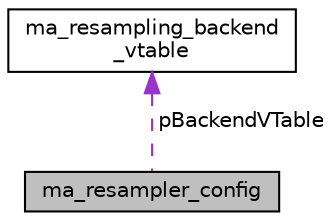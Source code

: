 digraph "ma_resampler_config"
{
 // LATEX_PDF_SIZE
  edge [fontname="Helvetica",fontsize="10",labelfontname="Helvetica",labelfontsize="10"];
  node [fontname="Helvetica",fontsize="10",shape=record];
  Node1 [label="ma_resampler_config",height=0.2,width=0.4,color="black", fillcolor="grey75", style="filled", fontcolor="black",tooltip=" "];
  Node2 -> Node1 [dir="back",color="darkorchid3",fontsize="10",style="dashed",label=" pBackendVTable" ];
  Node2 [label="ma_resampling_backend\l_vtable",height=0.2,width=0.4,color="black", fillcolor="white", style="filled",URL="$structma__resampling__backend__vtable.html",tooltip=" "];
}
